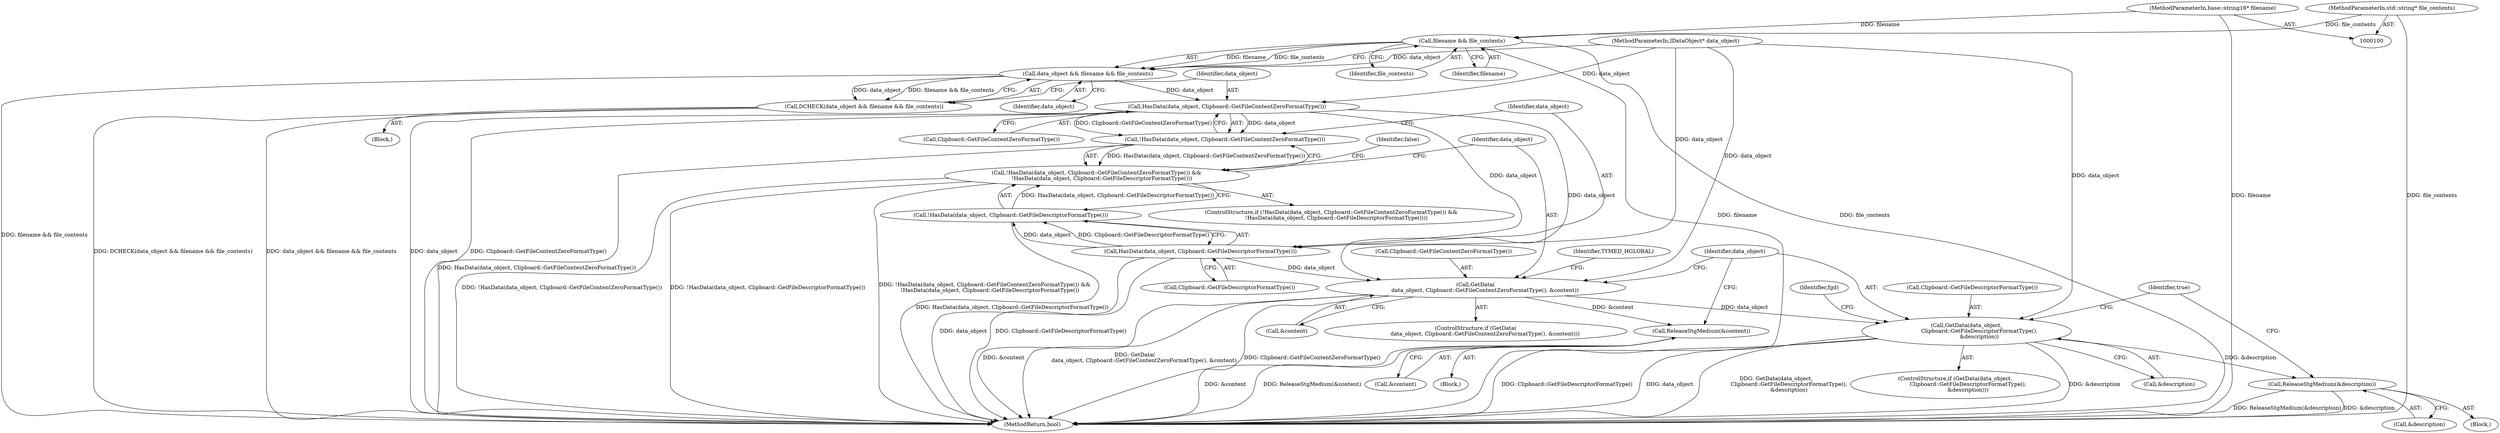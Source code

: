 digraph "0_Chrome_e93dc535728da259ec16d1c3cc393f80b25f64ae_1@pointer" {
"1000108" [label="(Call,filename && file_contents)"];
"1000102" [label="(MethodParameterIn,base::string16* filename)"];
"1000103" [label="(MethodParameterIn,std::string* file_contents)"];
"1000106" [label="(Call,data_object && filename && file_contents)"];
"1000105" [label="(Call,DCHECK(data_object && filename && file_contents))"];
"1000114" [label="(Call,HasData(data_object, Clipboard::GetFileContentZeroFormatType()))"];
"1000113" [label="(Call,!HasData(data_object, Clipboard::GetFileContentZeroFormatType()))"];
"1000112" [label="(Call,!HasData(data_object, Clipboard::GetFileContentZeroFormatType()) &&\n      !HasData(data_object, Clipboard::GetFileDescriptorFormatType()))"];
"1000118" [label="(Call,HasData(data_object, Clipboard::GetFileDescriptorFormatType()))"];
"1000117" [label="(Call,!HasData(data_object, Clipboard::GetFileDescriptorFormatType()))"];
"1000125" [label="(Call,GetData(\n           data_object, Clipboard::GetFileContentZeroFormatType(), &content))"];
"1000142" [label="(Call,ReleaseStgMedium(&content))"];
"1000147" [label="(Call,GetData(data_object,\n               Clipboard::GetFileDescriptorFormatType(),\n               &description))"];
"1000168" [label="(Call,ReleaseStgMedium(&description))"];
"1000173" [label="(MethodReturn,bool)"];
"1000116" [label="(Call,Clipboard::GetFileContentZeroFormatType())"];
"1000133" [label="(Identifier,TYMED_HGLOBAL)"];
"1000143" [label="(Call,&content)"];
"1000124" [label="(ControlStructure,if (GetData(\n           data_object, Clipboard::GetFileContentZeroFormatType(), &content)))"];
"1000114" [label="(Call,HasData(data_object, Clipboard::GetFileContentZeroFormatType()))"];
"1000128" [label="(Call,&content)"];
"1000168" [label="(Call,ReleaseStgMedium(&description))"];
"1000150" [label="(Call,&description)"];
"1000118" [label="(Call,HasData(data_object, Clipboard::GetFileDescriptorFormatType()))"];
"1000125" [label="(Call,GetData(\n           data_object, Clipboard::GetFileContentZeroFormatType(), &content))"];
"1000152" [label="(Block,)"];
"1000115" [label="(Identifier,data_object)"];
"1000119" [label="(Identifier,data_object)"];
"1000120" [label="(Call,Clipboard::GetFileDescriptorFormatType())"];
"1000142" [label="(Call,ReleaseStgMedium(&content))"];
"1000110" [label="(Identifier,file_contents)"];
"1000105" [label="(Call,DCHECK(data_object && filename && file_contents))"];
"1000157" [label="(Identifier,fgd)"];
"1000108" [label="(Call,filename && file_contents)"];
"1000127" [label="(Call,Clipboard::GetFileContentZeroFormatType())"];
"1000126" [label="(Identifier,data_object)"];
"1000130" [label="(Block,)"];
"1000117" [label="(Call,!HasData(data_object, Clipboard::GetFileDescriptorFormatType()))"];
"1000107" [label="(Identifier,data_object)"];
"1000103" [label="(MethodParameterIn,std::string* file_contents)"];
"1000146" [label="(ControlStructure,if (GetData(data_object,\n               Clipboard::GetFileDescriptorFormatType(),\n               &description)))"];
"1000106" [label="(Call,data_object && filename && file_contents)"];
"1000112" [label="(Call,!HasData(data_object, Clipboard::GetFileContentZeroFormatType()) &&\n      !HasData(data_object, Clipboard::GetFileDescriptorFormatType()))"];
"1000111" [label="(ControlStructure,if (!HasData(data_object, Clipboard::GetFileContentZeroFormatType()) &&\n      !HasData(data_object, Clipboard::GetFileDescriptorFormatType())))"];
"1000101" [label="(MethodParameterIn,IDataObject* data_object)"];
"1000148" [label="(Identifier,data_object)"];
"1000102" [label="(MethodParameterIn,base::string16* filename)"];
"1000113" [label="(Call,!HasData(data_object, Clipboard::GetFileContentZeroFormatType()))"];
"1000149" [label="(Call,Clipboard::GetFileDescriptorFormatType())"];
"1000109" [label="(Identifier,filename)"];
"1000122" [label="(Identifier,false)"];
"1000172" [label="(Identifier,true)"];
"1000147" [label="(Call,GetData(data_object,\n               Clipboard::GetFileDescriptorFormatType(),\n               &description))"];
"1000104" [label="(Block,)"];
"1000169" [label="(Call,&description)"];
"1000108" -> "1000106"  [label="AST: "];
"1000108" -> "1000109"  [label="CFG: "];
"1000108" -> "1000110"  [label="CFG: "];
"1000109" -> "1000108"  [label="AST: "];
"1000110" -> "1000108"  [label="AST: "];
"1000106" -> "1000108"  [label="CFG: "];
"1000108" -> "1000173"  [label="DDG: file_contents"];
"1000108" -> "1000173"  [label="DDG: filename"];
"1000108" -> "1000106"  [label="DDG: filename"];
"1000108" -> "1000106"  [label="DDG: file_contents"];
"1000102" -> "1000108"  [label="DDG: filename"];
"1000103" -> "1000108"  [label="DDG: file_contents"];
"1000102" -> "1000100"  [label="AST: "];
"1000102" -> "1000173"  [label="DDG: filename"];
"1000103" -> "1000100"  [label="AST: "];
"1000103" -> "1000173"  [label="DDG: file_contents"];
"1000106" -> "1000105"  [label="AST: "];
"1000106" -> "1000107"  [label="CFG: "];
"1000107" -> "1000106"  [label="AST: "];
"1000105" -> "1000106"  [label="CFG: "];
"1000106" -> "1000173"  [label="DDG: filename && file_contents"];
"1000106" -> "1000105"  [label="DDG: data_object"];
"1000106" -> "1000105"  [label="DDG: filename && file_contents"];
"1000101" -> "1000106"  [label="DDG: data_object"];
"1000106" -> "1000114"  [label="DDG: data_object"];
"1000105" -> "1000104"  [label="AST: "];
"1000115" -> "1000105"  [label="CFG: "];
"1000105" -> "1000173"  [label="DDG: DCHECK(data_object && filename && file_contents)"];
"1000105" -> "1000173"  [label="DDG: data_object && filename && file_contents"];
"1000114" -> "1000113"  [label="AST: "];
"1000114" -> "1000116"  [label="CFG: "];
"1000115" -> "1000114"  [label="AST: "];
"1000116" -> "1000114"  [label="AST: "];
"1000113" -> "1000114"  [label="CFG: "];
"1000114" -> "1000173"  [label="DDG: data_object"];
"1000114" -> "1000173"  [label="DDG: Clipboard::GetFileContentZeroFormatType()"];
"1000114" -> "1000113"  [label="DDG: data_object"];
"1000114" -> "1000113"  [label="DDG: Clipboard::GetFileContentZeroFormatType()"];
"1000101" -> "1000114"  [label="DDG: data_object"];
"1000114" -> "1000118"  [label="DDG: data_object"];
"1000114" -> "1000125"  [label="DDG: data_object"];
"1000113" -> "1000112"  [label="AST: "];
"1000119" -> "1000113"  [label="CFG: "];
"1000112" -> "1000113"  [label="CFG: "];
"1000113" -> "1000173"  [label="DDG: HasData(data_object, Clipboard::GetFileContentZeroFormatType())"];
"1000113" -> "1000112"  [label="DDG: HasData(data_object, Clipboard::GetFileContentZeroFormatType())"];
"1000112" -> "1000111"  [label="AST: "];
"1000112" -> "1000117"  [label="CFG: "];
"1000117" -> "1000112"  [label="AST: "];
"1000122" -> "1000112"  [label="CFG: "];
"1000126" -> "1000112"  [label="CFG: "];
"1000112" -> "1000173"  [label="DDG: !HasData(data_object, Clipboard::GetFileDescriptorFormatType())"];
"1000112" -> "1000173"  [label="DDG: !HasData(data_object, Clipboard::GetFileContentZeroFormatType()) &&\n      !HasData(data_object, Clipboard::GetFileDescriptorFormatType())"];
"1000112" -> "1000173"  [label="DDG: !HasData(data_object, Clipboard::GetFileContentZeroFormatType())"];
"1000117" -> "1000112"  [label="DDG: HasData(data_object, Clipboard::GetFileDescriptorFormatType())"];
"1000118" -> "1000117"  [label="AST: "];
"1000118" -> "1000120"  [label="CFG: "];
"1000119" -> "1000118"  [label="AST: "];
"1000120" -> "1000118"  [label="AST: "];
"1000117" -> "1000118"  [label="CFG: "];
"1000118" -> "1000173"  [label="DDG: data_object"];
"1000118" -> "1000173"  [label="DDG: Clipboard::GetFileDescriptorFormatType()"];
"1000118" -> "1000117"  [label="DDG: data_object"];
"1000118" -> "1000117"  [label="DDG: Clipboard::GetFileDescriptorFormatType()"];
"1000101" -> "1000118"  [label="DDG: data_object"];
"1000118" -> "1000125"  [label="DDG: data_object"];
"1000117" -> "1000173"  [label="DDG: HasData(data_object, Clipboard::GetFileDescriptorFormatType())"];
"1000125" -> "1000124"  [label="AST: "];
"1000125" -> "1000128"  [label="CFG: "];
"1000126" -> "1000125"  [label="AST: "];
"1000127" -> "1000125"  [label="AST: "];
"1000128" -> "1000125"  [label="AST: "];
"1000133" -> "1000125"  [label="CFG: "];
"1000148" -> "1000125"  [label="CFG: "];
"1000125" -> "1000173"  [label="DDG: GetData(\n           data_object, Clipboard::GetFileContentZeroFormatType(), &content)"];
"1000125" -> "1000173"  [label="DDG: Clipboard::GetFileContentZeroFormatType()"];
"1000125" -> "1000173"  [label="DDG: &content"];
"1000101" -> "1000125"  [label="DDG: data_object"];
"1000125" -> "1000142"  [label="DDG: &content"];
"1000125" -> "1000147"  [label="DDG: data_object"];
"1000142" -> "1000130"  [label="AST: "];
"1000142" -> "1000143"  [label="CFG: "];
"1000143" -> "1000142"  [label="AST: "];
"1000148" -> "1000142"  [label="CFG: "];
"1000142" -> "1000173"  [label="DDG: ReleaseStgMedium(&content)"];
"1000142" -> "1000173"  [label="DDG: &content"];
"1000147" -> "1000146"  [label="AST: "];
"1000147" -> "1000150"  [label="CFG: "];
"1000148" -> "1000147"  [label="AST: "];
"1000149" -> "1000147"  [label="AST: "];
"1000150" -> "1000147"  [label="AST: "];
"1000157" -> "1000147"  [label="CFG: "];
"1000172" -> "1000147"  [label="CFG: "];
"1000147" -> "1000173"  [label="DDG: &description"];
"1000147" -> "1000173"  [label="DDG: Clipboard::GetFileDescriptorFormatType()"];
"1000147" -> "1000173"  [label="DDG: data_object"];
"1000147" -> "1000173"  [label="DDG: GetData(data_object,\n               Clipboard::GetFileDescriptorFormatType(),\n               &description)"];
"1000101" -> "1000147"  [label="DDG: data_object"];
"1000147" -> "1000168"  [label="DDG: &description"];
"1000168" -> "1000152"  [label="AST: "];
"1000168" -> "1000169"  [label="CFG: "];
"1000169" -> "1000168"  [label="AST: "];
"1000172" -> "1000168"  [label="CFG: "];
"1000168" -> "1000173"  [label="DDG: ReleaseStgMedium(&description)"];
"1000168" -> "1000173"  [label="DDG: &description"];
}
